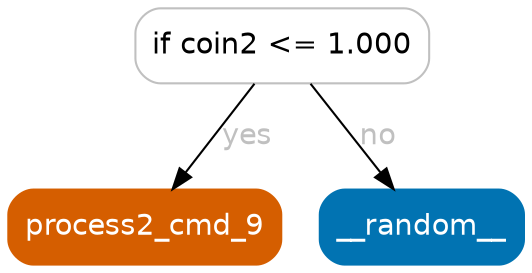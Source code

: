 digraph Tree {
	graph [bb="0,0,247.5,123"];
	node [color=gray,
		fillcolor=white,
		fontname=helvetica,
		label="\N",
		shape=box,
		style="filled, rounded"
	];
	edge [fontname=helvetica];
	0	[height=0.5,
		label="if coin2 <= 1.000",
		pos="131.5,105",
		width=1.9583];
	1	[color="#d55e00",
		fillcolor="#d55e00",
		fontcolor=white,
		height=0.5,
		label=process2_cmd_9,
		pos="65.5,18",
		width=1.8194];
	0 -> 1	[fontcolor=gray,
		label=yes,
		lp="115,61.5",
		pos="e,78.836,36.175 118.14,86.799 108.66,74.587 95.776,57.992 85.127,44.278"];
	2	[color="#0173b2",
		fillcolor="#0173b2",
		fontcolor=white,
		height=0.5,
		label=__random__,
		pos="198.5,18",
		width=1.3611];
	0 -> 2	[fontcolor=gray,
		label=no,
		lp="177.5,61.5",
		pos="e,184.96,36.175 145.06,86.799 154.68,74.587 167.77,57.992 178.58,44.278"];
}
